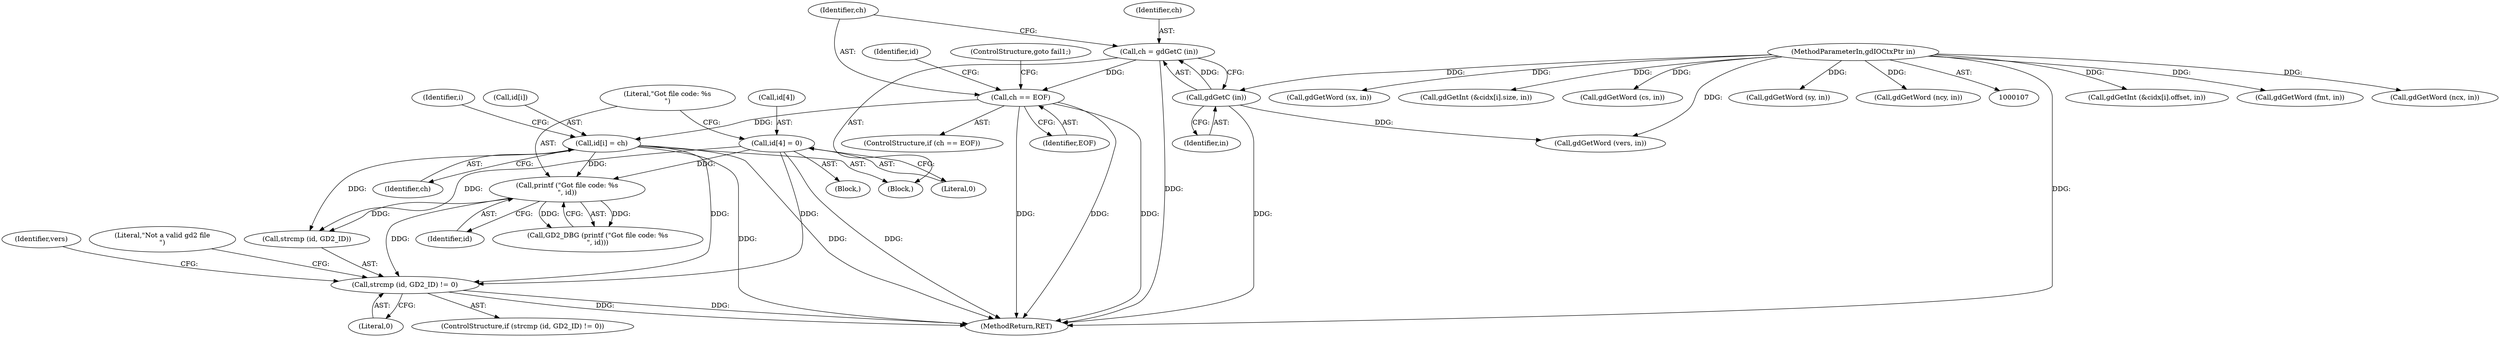 digraph "0_libgd_2bb97f407c1145c850416a3bfbcc8cf124e68a19@API" {
"1000162" [label="(Call,strcmp (id, GD2_ID) != 0)"];
"1000158" [label="(Call,printf (\"Got file code: %s\n\", id))"];
"1000147" [label="(Call,id[i] = ch)"];
"1000142" [label="(Call,ch == EOF)"];
"1000137" [label="(Call,ch = gdGetC (in))"];
"1000139" [label="(Call,gdGetC (in))"];
"1000108" [label="(MethodParameterIn,gdIOCtxPtr in)"];
"1000152" [label="(Call,id[4] = 0)"];
"1000135" [label="(Identifier,i)"];
"1000142" [label="(Call,ch == EOF)"];
"1000148" [label="(Call,id[i])"];
"1000138" [label="(Identifier,ch)"];
"1000369" [label="(Call,gdGetInt (&cidx[i].offset, in))"];
"1000261" [label="(Call,gdGetWord (fmt, in))"];
"1000175" [label="(Identifier,vers)"];
"1000117" [label="(Block,)"];
"1000163" [label="(Call,strcmp (id, GD2_ID))"];
"1000149" [label="(Identifier,id)"];
"1000301" [label="(Call,gdGetWord (ncx, in))"];
"1000139" [label="(Call,gdGetC (in))"];
"1000174" [label="(Call,gdGetWord (vers, in))"];
"1000170" [label="(Literal,\"Not a valid gd2 file\n\")"];
"1000166" [label="(Literal,0)"];
"1000108" [label="(MethodParameterIn,gdIOCtxPtr in)"];
"1000152" [label="(Call,id[4] = 0)"];
"1000159" [label="(Literal,\"Got file code: %s\n\")"];
"1000140" [label="(Identifier,in)"];
"1000162" [label="(Call,strcmp (id, GD2_ID) != 0)"];
"1000161" [label="(ControlStructure,if (strcmp (id, GD2_ID) != 0))"];
"1000151" [label="(Identifier,ch)"];
"1000144" [label="(Identifier,EOF)"];
"1000425" [label="(MethodReturn,RET)"];
"1000143" [label="(Identifier,ch)"];
"1000160" [label="(Identifier,id)"];
"1000204" [label="(Call,gdGetWord (sx, in))"];
"1000153" [label="(Call,id[4])"];
"1000137" [label="(Call,ch = gdGetC (in))"];
"1000382" [label="(Call,gdGetInt (&cidx[i].size, in))"];
"1000146" [label="(ControlStructure,goto fail1;)"];
"1000141" [label="(ControlStructure,if (ch == EOF))"];
"1000231" [label="(Call,gdGetWord (cs, in))"];
"1000156" [label="(Literal,0)"];
"1000158" [label="(Call,printf (\"Got file code: %s\n\", id))"];
"1000136" [label="(Block,)"];
"1000147" [label="(Call,id[i] = ch)"];
"1000157" [label="(Call,GD2_DBG (printf (\"Got file code: %s\n\", id)))"];
"1000214" [label="(Call,gdGetWord (sy, in))"];
"1000314" [label="(Call,gdGetWord (ncy, in))"];
"1000162" -> "1000161"  [label="AST: "];
"1000162" -> "1000166"  [label="CFG: "];
"1000163" -> "1000162"  [label="AST: "];
"1000166" -> "1000162"  [label="AST: "];
"1000170" -> "1000162"  [label="CFG: "];
"1000175" -> "1000162"  [label="CFG: "];
"1000162" -> "1000425"  [label="DDG: "];
"1000162" -> "1000425"  [label="DDG: "];
"1000158" -> "1000162"  [label="DDG: "];
"1000147" -> "1000162"  [label="DDG: "];
"1000152" -> "1000162"  [label="DDG: "];
"1000158" -> "1000157"  [label="AST: "];
"1000158" -> "1000160"  [label="CFG: "];
"1000159" -> "1000158"  [label="AST: "];
"1000160" -> "1000158"  [label="AST: "];
"1000157" -> "1000158"  [label="CFG: "];
"1000158" -> "1000157"  [label="DDG: "];
"1000158" -> "1000157"  [label="DDG: "];
"1000147" -> "1000158"  [label="DDG: "];
"1000152" -> "1000158"  [label="DDG: "];
"1000158" -> "1000163"  [label="DDG: "];
"1000147" -> "1000136"  [label="AST: "];
"1000147" -> "1000151"  [label="CFG: "];
"1000148" -> "1000147"  [label="AST: "];
"1000151" -> "1000147"  [label="AST: "];
"1000135" -> "1000147"  [label="CFG: "];
"1000147" -> "1000425"  [label="DDG: "];
"1000147" -> "1000425"  [label="DDG: "];
"1000142" -> "1000147"  [label="DDG: "];
"1000147" -> "1000163"  [label="DDG: "];
"1000142" -> "1000141"  [label="AST: "];
"1000142" -> "1000144"  [label="CFG: "];
"1000143" -> "1000142"  [label="AST: "];
"1000144" -> "1000142"  [label="AST: "];
"1000146" -> "1000142"  [label="CFG: "];
"1000149" -> "1000142"  [label="CFG: "];
"1000142" -> "1000425"  [label="DDG: "];
"1000142" -> "1000425"  [label="DDG: "];
"1000142" -> "1000425"  [label="DDG: "];
"1000137" -> "1000142"  [label="DDG: "];
"1000137" -> "1000136"  [label="AST: "];
"1000137" -> "1000139"  [label="CFG: "];
"1000138" -> "1000137"  [label="AST: "];
"1000139" -> "1000137"  [label="AST: "];
"1000143" -> "1000137"  [label="CFG: "];
"1000137" -> "1000425"  [label="DDG: "];
"1000139" -> "1000137"  [label="DDG: "];
"1000139" -> "1000140"  [label="CFG: "];
"1000140" -> "1000139"  [label="AST: "];
"1000139" -> "1000425"  [label="DDG: "];
"1000108" -> "1000139"  [label="DDG: "];
"1000139" -> "1000174"  [label="DDG: "];
"1000108" -> "1000107"  [label="AST: "];
"1000108" -> "1000425"  [label="DDG: "];
"1000108" -> "1000174"  [label="DDG: "];
"1000108" -> "1000204"  [label="DDG: "];
"1000108" -> "1000214"  [label="DDG: "];
"1000108" -> "1000231"  [label="DDG: "];
"1000108" -> "1000261"  [label="DDG: "];
"1000108" -> "1000301"  [label="DDG: "];
"1000108" -> "1000314"  [label="DDG: "];
"1000108" -> "1000369"  [label="DDG: "];
"1000108" -> "1000382"  [label="DDG: "];
"1000152" -> "1000117"  [label="AST: "];
"1000152" -> "1000156"  [label="CFG: "];
"1000153" -> "1000152"  [label="AST: "];
"1000156" -> "1000152"  [label="AST: "];
"1000159" -> "1000152"  [label="CFG: "];
"1000152" -> "1000425"  [label="DDG: "];
"1000152" -> "1000163"  [label="DDG: "];
}
